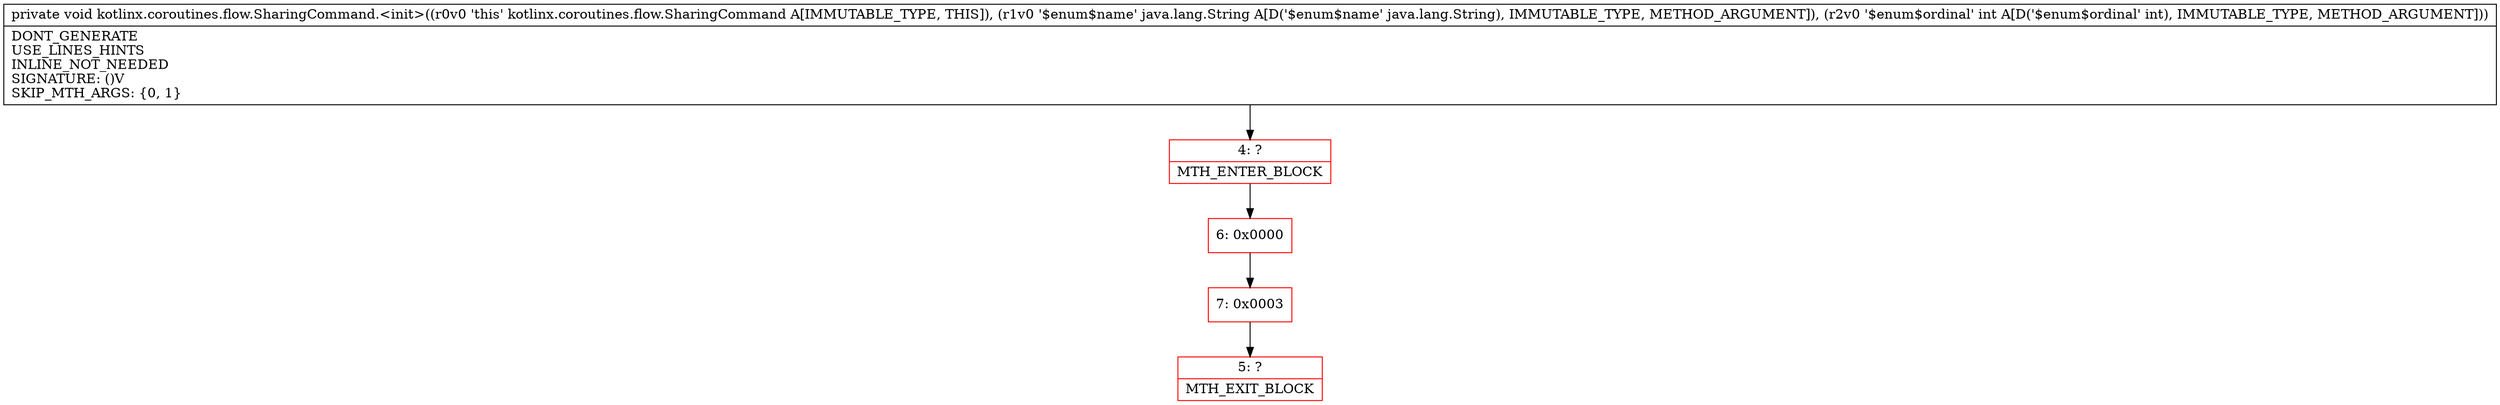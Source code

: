 digraph "CFG forkotlinx.coroutines.flow.SharingCommand.\<init\>(Ljava\/lang\/String;I)V" {
subgraph cluster_Region_633498901 {
label = "R(0)";
node [shape=record,color=blue];
}
Node_4 [shape=record,color=red,label="{4\:\ ?|MTH_ENTER_BLOCK\l}"];
Node_6 [shape=record,color=red,label="{6\:\ 0x0000}"];
Node_7 [shape=record,color=red,label="{7\:\ 0x0003}"];
Node_5 [shape=record,color=red,label="{5\:\ ?|MTH_EXIT_BLOCK\l}"];
MethodNode[shape=record,label="{private void kotlinx.coroutines.flow.SharingCommand.\<init\>((r0v0 'this' kotlinx.coroutines.flow.SharingCommand A[IMMUTABLE_TYPE, THIS]), (r1v0 '$enum$name' java.lang.String A[D('$enum$name' java.lang.String), IMMUTABLE_TYPE, METHOD_ARGUMENT]), (r2v0 '$enum$ordinal' int A[D('$enum$ordinal' int), IMMUTABLE_TYPE, METHOD_ARGUMENT]))  | DONT_GENERATE\lUSE_LINES_HINTS\lINLINE_NOT_NEEDED\lSIGNATURE: ()V\lSKIP_MTH_ARGS: \{0, 1\}\l}"];
MethodNode -> Node_4;Node_4 -> Node_6;
Node_6 -> Node_7;
Node_7 -> Node_5;
}

